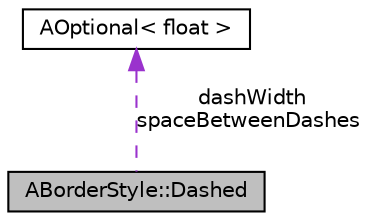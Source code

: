digraph "ABorderStyle::Dashed"
{
 // LATEX_PDF_SIZE
  edge [fontname="Helvetica",fontsize="10",labelfontname="Helvetica",labelfontsize="10"];
  node [fontname="Helvetica",fontsize="10",shape=record];
  Node1 [label="ABorderStyle::Dashed",height=0.2,width=0.4,color="black", fillcolor="grey75", style="filled", fontcolor="black",tooltip="Displays a series of short square-ended dashes or line segments."];
  Node2 -> Node1 [dir="back",color="darkorchid3",fontsize="10",style="dashed",label=" dashWidth\nspaceBetweenDashes" ,fontname="Helvetica"];
  Node2 [label="AOptional\< float \>",height=0.2,width=0.4,color="black", fillcolor="white", style="filled",URL="$classAOptional.html",tooltip=" "];
}
